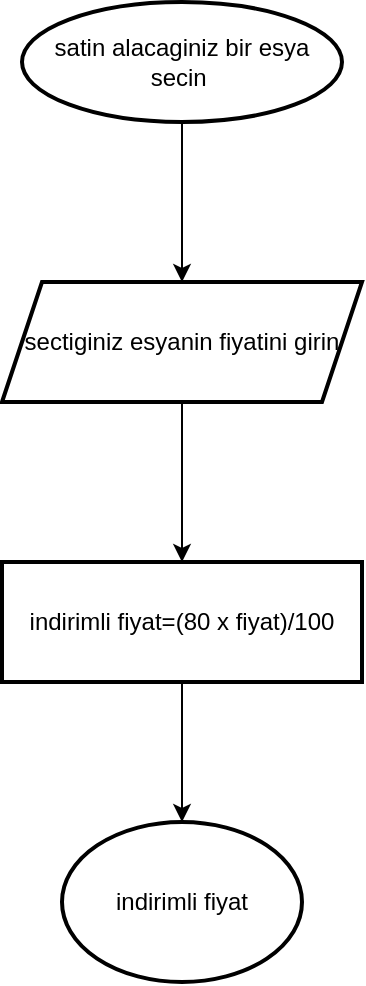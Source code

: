 <mxfile version="13.10.2" type="github">
  <diagram id="C5RBs43oDa-KdzZeNtuy" name="Page-1">
    <mxGraphModel dx="1038" dy="548" grid="1" gridSize="10" guides="1" tooltips="1" connect="1" arrows="1" fold="1" page="1" pageScale="1" pageWidth="827" pageHeight="1169" math="0" shadow="0">
      <root>
        <mxCell id="WIyWlLk6GJQsqaUBKTNV-0" />
        <mxCell id="WIyWlLk6GJQsqaUBKTNV-1" parent="WIyWlLk6GJQsqaUBKTNV-0" />
        <mxCell id="ys5pUItbPiu9k7PSofI9-2" value="" style="edgeStyle=orthogonalEdgeStyle;rounded=0;orthogonalLoop=1;jettySize=auto;html=1;" edge="1" parent="WIyWlLk6GJQsqaUBKTNV-1" source="ys5pUItbPiu9k7PSofI9-0" target="ys5pUItbPiu9k7PSofI9-1">
          <mxGeometry relative="1" as="geometry" />
        </mxCell>
        <mxCell id="ys5pUItbPiu9k7PSofI9-0" value="satin alacaginiz bir esya secin&amp;nbsp;" style="strokeWidth=2;html=1;shape=mxgraph.flowchart.start_1;whiteSpace=wrap;" vertex="1" parent="WIyWlLk6GJQsqaUBKTNV-1">
          <mxGeometry x="120" y="40" width="160" height="60" as="geometry" />
        </mxCell>
        <mxCell id="ys5pUItbPiu9k7PSofI9-6" value="" style="edgeStyle=orthogonalEdgeStyle;rounded=0;orthogonalLoop=1;jettySize=auto;html=1;" edge="1" parent="WIyWlLk6GJQsqaUBKTNV-1" source="ys5pUItbPiu9k7PSofI9-1" target="ys5pUItbPiu9k7PSofI9-5">
          <mxGeometry relative="1" as="geometry" />
        </mxCell>
        <mxCell id="ys5pUItbPiu9k7PSofI9-1" value="sectiginiz esyanin fiyatini girin" style="shape=parallelogram;perimeter=parallelogramPerimeter;whiteSpace=wrap;html=1;fixedSize=1;strokeWidth=2;" vertex="1" parent="WIyWlLk6GJQsqaUBKTNV-1">
          <mxGeometry x="110" y="180" width="180" height="60" as="geometry" />
        </mxCell>
        <mxCell id="ys5pUItbPiu9k7PSofI9-9" value="" style="edgeStyle=orthogonalEdgeStyle;rounded=0;orthogonalLoop=1;jettySize=auto;html=1;" edge="1" parent="WIyWlLk6GJQsqaUBKTNV-1" source="ys5pUItbPiu9k7PSofI9-5" target="ys5pUItbPiu9k7PSofI9-8">
          <mxGeometry relative="1" as="geometry" />
        </mxCell>
        <mxCell id="ys5pUItbPiu9k7PSofI9-5" value="indirimli fiyat=(80 x fiyat)/100" style="whiteSpace=wrap;html=1;strokeWidth=2;" vertex="1" parent="WIyWlLk6GJQsqaUBKTNV-1">
          <mxGeometry x="110" y="320" width="180" height="60" as="geometry" />
        </mxCell>
        <mxCell id="ys5pUItbPiu9k7PSofI9-8" value="indirimli fiyat&lt;br&gt;" style="ellipse;whiteSpace=wrap;html=1;strokeWidth=2;" vertex="1" parent="WIyWlLk6GJQsqaUBKTNV-1">
          <mxGeometry x="140" y="450" width="120" height="80" as="geometry" />
        </mxCell>
      </root>
    </mxGraphModel>
  </diagram>
</mxfile>
